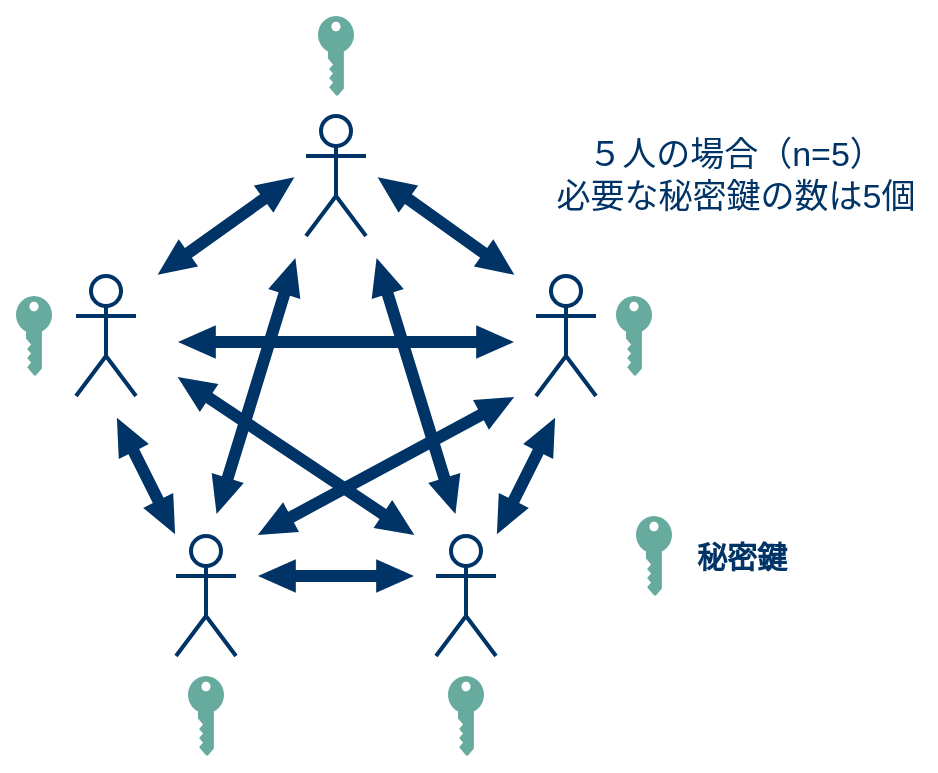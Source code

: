 <mxfile version="13.1.3">
    <diagram id="6hGFLwfOUW9BJ-s0fimq" name="Page-1">
        <mxGraphModel dx="657" dy="1000" grid="1" gridSize="10" guides="1" tooltips="1" connect="1" arrows="1" fold="1" page="1" pageScale="1" pageWidth="1169" pageHeight="827" math="0" shadow="0">
            <root>
                <mxCell id="0"/>
                <mxCell id="1" parent="0"/>
                <mxCell id="2" value="" style="shape=umlActor;verticalLabelPosition=bottom;labelBackgroundColor=#ffffff;verticalAlign=top;html=1;outlineConnect=0;strokeColor=#003366;strokeWidth=2;" parent="1" vertex="1">
                    <mxGeometry x="170" y="300" width="30" height="60" as="geometry"/>
                </mxCell>
                <mxCell id="73" value="" style="shape=umlActor;verticalLabelPosition=bottom;labelBackgroundColor=#ffffff;verticalAlign=top;html=1;outlineConnect=0;strokeColor=#003366;strokeWidth=2;" parent="1" vertex="1">
                    <mxGeometry x="400" y="300" width="30" height="60" as="geometry"/>
                </mxCell>
                <mxCell id="74" value="" style="shape=umlActor;verticalLabelPosition=bottom;labelBackgroundColor=#ffffff;verticalAlign=top;html=1;outlineConnect=0;strokeColor=#003366;strokeWidth=2;" parent="1" vertex="1">
                    <mxGeometry x="285" y="220" width="30" height="60" as="geometry"/>
                </mxCell>
                <mxCell id="88" style="edgeStyle=orthogonalEdgeStyle;rounded=0;orthogonalLoop=1;jettySize=auto;html=1;shadow=0;targetPerimeterSpacing=0;strokeWidth=2;comic=0;jumpStyle=none;shape=flexArrow;width=5;endSize=5.636;endWidth=8.783;strokeColor=none;fillColor=#003366;startArrow=block;startWidth=8.783;startSize=5.636;" parent="1" edge="1">
                    <mxGeometry relative="1" as="geometry">
                        <mxPoint x="260" y="450" as="sourcePoint"/>
                        <mxPoint x="340" y="450" as="targetPoint"/>
                    </mxGeometry>
                </mxCell>
                <mxCell id="76" value="" style="shape=umlActor;verticalLabelPosition=bottom;labelBackgroundColor=#ffffff;verticalAlign=top;html=1;outlineConnect=0;strokeColor=#003366;strokeWidth=2;" parent="1" vertex="1">
                    <mxGeometry x="220" y="430" width="30" height="60" as="geometry"/>
                </mxCell>
                <mxCell id="77" value="" style="shape=umlActor;verticalLabelPosition=bottom;labelBackgroundColor=#ffffff;verticalAlign=top;html=1;outlineConnect=0;strokeColor=#003366;strokeWidth=2;" parent="1" vertex="1">
                    <mxGeometry x="350" y="430" width="30" height="60" as="geometry"/>
                </mxCell>
                <mxCell id="94" style="rounded=0;orthogonalLoop=1;jettySize=auto;html=1;shadow=0;targetPerimeterSpacing=0;strokeWidth=2;comic=0;jumpStyle=none;shape=flexArrow;width=5;endSize=5.636;endWidth=8.783;strokeColor=none;fillColor=#003366;startArrow=block;startWidth=8.783;startSize=5.636;" parent="1" edge="1">
                    <mxGeometry relative="1" as="geometry">
                        <mxPoint x="210" y="300" as="sourcePoint"/>
                        <mxPoint x="280" y="250" as="targetPoint"/>
                    </mxGeometry>
                </mxCell>
                <mxCell id="95" style="rounded=0;orthogonalLoop=1;jettySize=auto;html=1;shadow=0;targetPerimeterSpacing=0;strokeWidth=2;comic=0;jumpStyle=none;shape=flexArrow;width=5;endSize=5.636;endWidth=8.783;strokeColor=none;fillColor=#003366;startArrow=block;startWidth=8.783;startSize=5.636;" parent="1" edge="1">
                    <mxGeometry relative="1" as="geometry">
                        <mxPoint x="380" y="430" as="sourcePoint"/>
                        <mxPoint x="410" y="370" as="targetPoint"/>
                    </mxGeometry>
                </mxCell>
                <mxCell id="96" style="rounded=0;orthogonalLoop=1;jettySize=auto;html=1;shadow=0;targetPerimeterSpacing=0;strokeWidth=2;comic=0;jumpStyle=none;shape=flexArrow;width=5;endSize=5.636;endWidth=8.783;strokeColor=none;fillColor=#003366;startArrow=block;startWidth=8.783;startSize=5.636;" parent="1" source="76" edge="1">
                    <mxGeometry relative="1" as="geometry">
                        <mxPoint x="210" y="450" as="sourcePoint"/>
                        <mxPoint x="190" y="370" as="targetPoint"/>
                    </mxGeometry>
                </mxCell>
                <mxCell id="97" style="rounded=0;orthogonalLoop=1;jettySize=auto;html=1;shadow=0;targetPerimeterSpacing=0;strokeWidth=2;comic=0;jumpStyle=none;shape=flexArrow;width=5;endSize=5.636;endWidth=8.783;strokeColor=none;fillColor=#003366;startArrow=block;startWidth=8.783;startSize=5.636;" parent="1" edge="1">
                    <mxGeometry relative="1" as="geometry">
                        <mxPoint x="320" y="250" as="sourcePoint"/>
                        <mxPoint x="390" y="300" as="targetPoint"/>
                    </mxGeometry>
                </mxCell>
                <mxCell id="98" style="rounded=0;orthogonalLoop=1;jettySize=auto;html=1;shadow=0;targetPerimeterSpacing=0;strokeWidth=2;comic=0;jumpStyle=none;shape=flexArrow;width=5;endSize=5.636;endWidth=8.783;strokeColor=none;fillColor=#003366;startArrow=block;startWidth=8.783;startSize=5.636;" parent="1" edge="1">
                    <mxGeometry relative="1" as="geometry">
                        <mxPoint x="320" y="290" as="sourcePoint"/>
                        <mxPoint x="360" y="420" as="targetPoint"/>
                    </mxGeometry>
                </mxCell>
                <mxCell id="99" style="rounded=0;orthogonalLoop=1;jettySize=auto;html=1;shadow=0;targetPerimeterSpacing=0;strokeWidth=2;comic=0;jumpStyle=none;shape=flexArrow;width=5;endSize=5.636;endWidth=8.783;strokeColor=none;fillColor=#003366;startArrow=block;startWidth=8.783;startSize=5.636;" parent="1" edge="1">
                    <mxGeometry relative="1" as="geometry">
                        <mxPoint x="280" y="290" as="sourcePoint"/>
                        <mxPoint x="240" y="420" as="targetPoint"/>
                    </mxGeometry>
                </mxCell>
                <mxCell id="100" style="rounded=0;orthogonalLoop=1;jettySize=auto;html=1;shadow=0;targetPerimeterSpacing=0;strokeWidth=2;comic=0;jumpStyle=none;shape=flexArrow;width=5;endSize=5.636;endWidth=8.783;strokeColor=none;fillColor=#003366;startArrow=block;startWidth=8.783;startSize=5.636;" parent="1" edge="1">
                    <mxGeometry relative="1" as="geometry">
                        <mxPoint x="220" y="350" as="sourcePoint"/>
                        <mxPoint x="340" y="430" as="targetPoint"/>
                    </mxGeometry>
                </mxCell>
                <mxCell id="101" style="rounded=0;orthogonalLoop=1;jettySize=auto;html=1;shadow=0;targetPerimeterSpacing=0;strokeWidth=2;comic=0;jumpStyle=none;shape=flexArrow;width=5;endSize=5.636;endWidth=8.783;strokeColor=none;fillColor=#003366;startArrow=block;startWidth=8.783;startSize=5.636;" parent="1" edge="1">
                    <mxGeometry relative="1" as="geometry">
                        <mxPoint x="220" y="333" as="sourcePoint"/>
                        <mxPoint x="390" y="333" as="targetPoint"/>
                    </mxGeometry>
                </mxCell>
                <mxCell id="102" style="rounded=0;orthogonalLoop=1;jettySize=auto;html=1;shadow=0;targetPerimeterSpacing=0;strokeWidth=2;comic=0;jumpStyle=none;shape=flexArrow;width=5;endSize=5.636;endWidth=8.783;strokeColor=none;fillColor=#003366;startArrow=block;startWidth=8.783;startSize=5.636;" parent="1" edge="1">
                    <mxGeometry relative="1" as="geometry">
                        <mxPoint x="260" y="430" as="sourcePoint"/>
                        <mxPoint x="390" y="360" as="targetPoint"/>
                    </mxGeometry>
                </mxCell>
                <mxCell id="126" value="&lt;font color=&quot;#003366&quot;&gt;&lt;span style=&quot;font-size: 17px&quot;&gt;５人の場合（n=5）&lt;br&gt;必要な秘密鍵の数は5個&lt;br&gt;&lt;/span&gt;&lt;/font&gt;" style="text;html=1;strokeColor=none;fillColor=none;align=center;verticalAlign=middle;whiteSpace=wrap;rounded=0;dashed=1;" parent="1" vertex="1">
                    <mxGeometry x="400" y="233" width="200" height="34" as="geometry"/>
                </mxCell>
                <mxCell id="129" value="" style="points=[[0,0.5,0],[0.24,0,0],[0.5,0.28,0],[0.995,0.475,0],[0.5,0.72,0],[0.24,1,0]];verticalLabelPosition=bottom;html=1;verticalAlign=top;aspect=fixed;align=center;pointerEvents=1;shape=mxgraph.cisco19.key;fillColor=#67AB9F;strokeColor=#FFFFFF;direction=south;strokeWidth=15;" vertex="1" parent="1">
                    <mxGeometry x="291" y="170" width="18" height="40" as="geometry"/>
                </mxCell>
                <mxCell id="131" value="" style="points=[[0,0.5,0],[0.24,0,0],[0.5,0.28,0],[0.995,0.475,0],[0.5,0.72,0],[0.24,1,0]];verticalLabelPosition=bottom;html=1;verticalAlign=top;aspect=fixed;align=center;pointerEvents=1;shape=mxgraph.cisco19.key;fillColor=#67AB9F;strokeColor=#FFFFFF;direction=south;strokeWidth=15;" vertex="1" parent="1">
                    <mxGeometry x="140" y="310" width="18" height="40" as="geometry"/>
                </mxCell>
                <mxCell id="135" value="" style="points=[[0,0.5,0],[0.24,0,0],[0.5,0.28,0],[0.995,0.475,0],[0.5,0.72,0],[0.24,1,0]];verticalLabelPosition=bottom;html=1;verticalAlign=top;aspect=fixed;align=center;pointerEvents=1;shape=mxgraph.cisco19.key;fillColor=#67AB9F;strokeColor=#FFFFFF;direction=south;strokeWidth=15;" vertex="1" parent="1">
                    <mxGeometry x="226" y="500" width="18" height="40" as="geometry"/>
                </mxCell>
                <mxCell id="140" value="" style="points=[[0,0.5,0],[0.24,0,0],[0.5,0.28,0],[0.995,0.475,0],[0.5,0.72,0],[0.24,1,0]];verticalLabelPosition=bottom;html=1;verticalAlign=top;aspect=fixed;align=center;pointerEvents=1;shape=mxgraph.cisco19.key;fillColor=#67AB9F;strokeColor=#FFFFFF;direction=south;strokeWidth=15;" vertex="1" parent="1">
                    <mxGeometry x="356" y="500" width="18" height="40" as="geometry"/>
                </mxCell>
                <mxCell id="144" value="" style="points=[[0,0.5,0],[0.24,0,0],[0.5,0.28,0],[0.995,0.475,0],[0.5,0.72,0],[0.24,1,0]];verticalLabelPosition=bottom;html=1;verticalAlign=top;aspect=fixed;align=center;pointerEvents=1;shape=mxgraph.cisco19.key;fillColor=#67AB9F;strokeColor=#FFFFFF;direction=south;strokeWidth=15;" vertex="1" parent="1">
                    <mxGeometry x="440" y="310" width="18" height="40" as="geometry"/>
                </mxCell>
                <mxCell id="145" value="" style="points=[[0,0.5,0],[0.24,0,0],[0.5,0.28,0],[0.995,0.475,0],[0.5,0.72,0],[0.24,1,0]];verticalLabelPosition=bottom;html=1;verticalAlign=top;aspect=fixed;align=center;pointerEvents=1;shape=mxgraph.cisco19.key;fillColor=#67AB9F;strokeColor=#FFFFFF;direction=south;strokeWidth=15;" vertex="1" parent="1">
                    <mxGeometry x="450" y="420" width="18" height="40" as="geometry"/>
                </mxCell>
                <mxCell id="146" value="&lt;font color=&quot;#003366&quot; size=&quot;1&quot;&gt;&lt;b style=&quot;font-size: 15px&quot;&gt;秘密鍵&lt;/b&gt;&lt;/font&gt;" style="text;html=1;strokeColor=none;fillColor=none;align=center;verticalAlign=middle;whiteSpace=wrap;rounded=0;dashed=1;" vertex="1" parent="1">
                    <mxGeometry x="468" y="423" width="70" height="34" as="geometry"/>
                </mxCell>
            </root>
        </mxGraphModel>
    </diagram>
</mxfile>